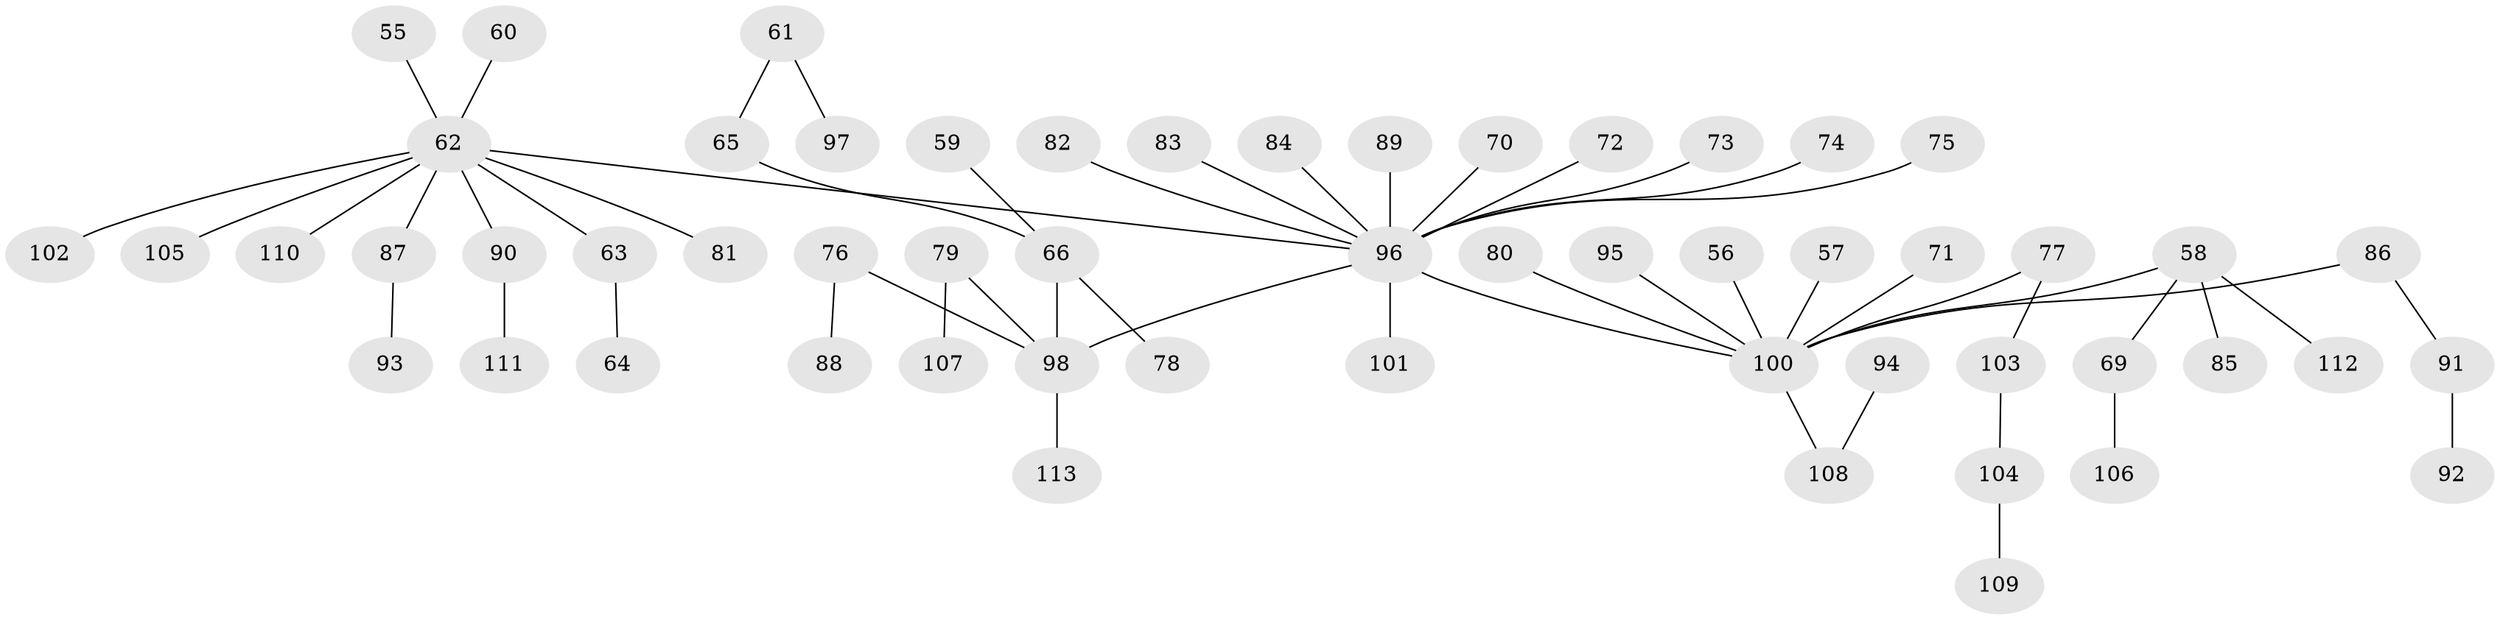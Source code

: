 // original degree distribution, {6: 0.02654867256637168, 9: 0.008849557522123894, 5: 0.035398230088495575, 3: 0.11504424778761062, 2: 0.24778761061946902, 4: 0.035398230088495575, 1: 0.5221238938053098, 7: 0.008849557522123894}
// Generated by graph-tools (version 1.1) at 2025/53/03/09/25 04:53:03]
// undirected, 56 vertices, 55 edges
graph export_dot {
graph [start="1"]
  node [color=gray90,style=filled];
  55;
  56;
  57 [super="+24"];
  58 [super="+26"];
  59;
  60;
  61;
  62 [super="+49+29"];
  63;
  64;
  65 [super="+36"];
  66 [super="+28+48+31"];
  69;
  70;
  71;
  72;
  73;
  74 [super="+32+46"];
  75;
  76;
  77;
  78;
  79;
  80;
  81;
  82;
  83;
  84;
  85;
  86;
  87;
  88;
  89;
  90;
  91;
  92;
  93;
  94;
  95;
  96 [super="+7+45+67"];
  97;
  98 [super="+68"];
  100 [super="+52+37+42+99+47"];
  101;
  102;
  103;
  104;
  105;
  106;
  107;
  108 [super="+53"];
  109;
  110;
  111;
  112 [super="+39"];
  113;
  55 -- 62;
  56 -- 100;
  57 -- 100;
  58 -- 85;
  58 -- 100;
  58 -- 69;
  58 -- 112;
  59 -- 66;
  60 -- 62;
  61 -- 97;
  61 -- 65;
  62 -- 90;
  62 -- 110;
  62 -- 102;
  62 -- 105;
  62 -- 81;
  62 -- 87;
  62 -- 63;
  62 -- 96;
  63 -- 64;
  65 -- 66;
  66 -- 78;
  66 -- 98;
  69 -- 106;
  70 -- 96;
  71 -- 100;
  72 -- 96;
  73 -- 96;
  74 -- 96;
  75 -- 96;
  76 -- 88;
  76 -- 98;
  77 -- 103;
  77 -- 100;
  79 -- 107;
  79 -- 98;
  80 -- 100;
  82 -- 96;
  83 -- 96;
  84 -- 96;
  86 -- 91;
  86 -- 100;
  87 -- 93;
  89 -- 96;
  90 -- 111;
  91 -- 92;
  94 -- 108;
  95 -- 100;
  96 -- 98;
  96 -- 100;
  96 -- 101;
  98 -- 113;
  100 -- 108;
  103 -- 104;
  104 -- 109;
}
